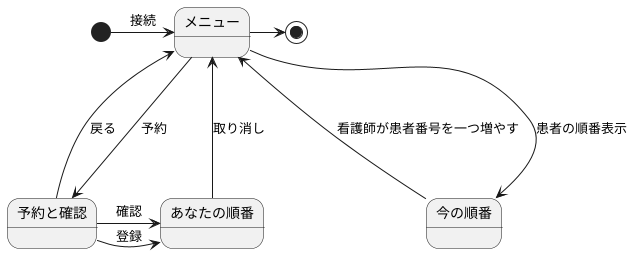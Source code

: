 @startuml 診察予約
[*] -right-> メニュー : 接続
メニュー -right-> [*]
メニュー ---> 予約と確認 : 予約
予約と確認 -right--> あなたの順番 : 確認
あなたの順番 -up--> メニュー : 取り消し
予約と確認 -right--> あなたの順番 : 登録
メニュー ---> 今の順番 : 患者の順番表示
今の順番 ---> メニュー : 看護師が患者番号を一つ増やす
予約と確認 --> メニュー : 戻る
@enduml

